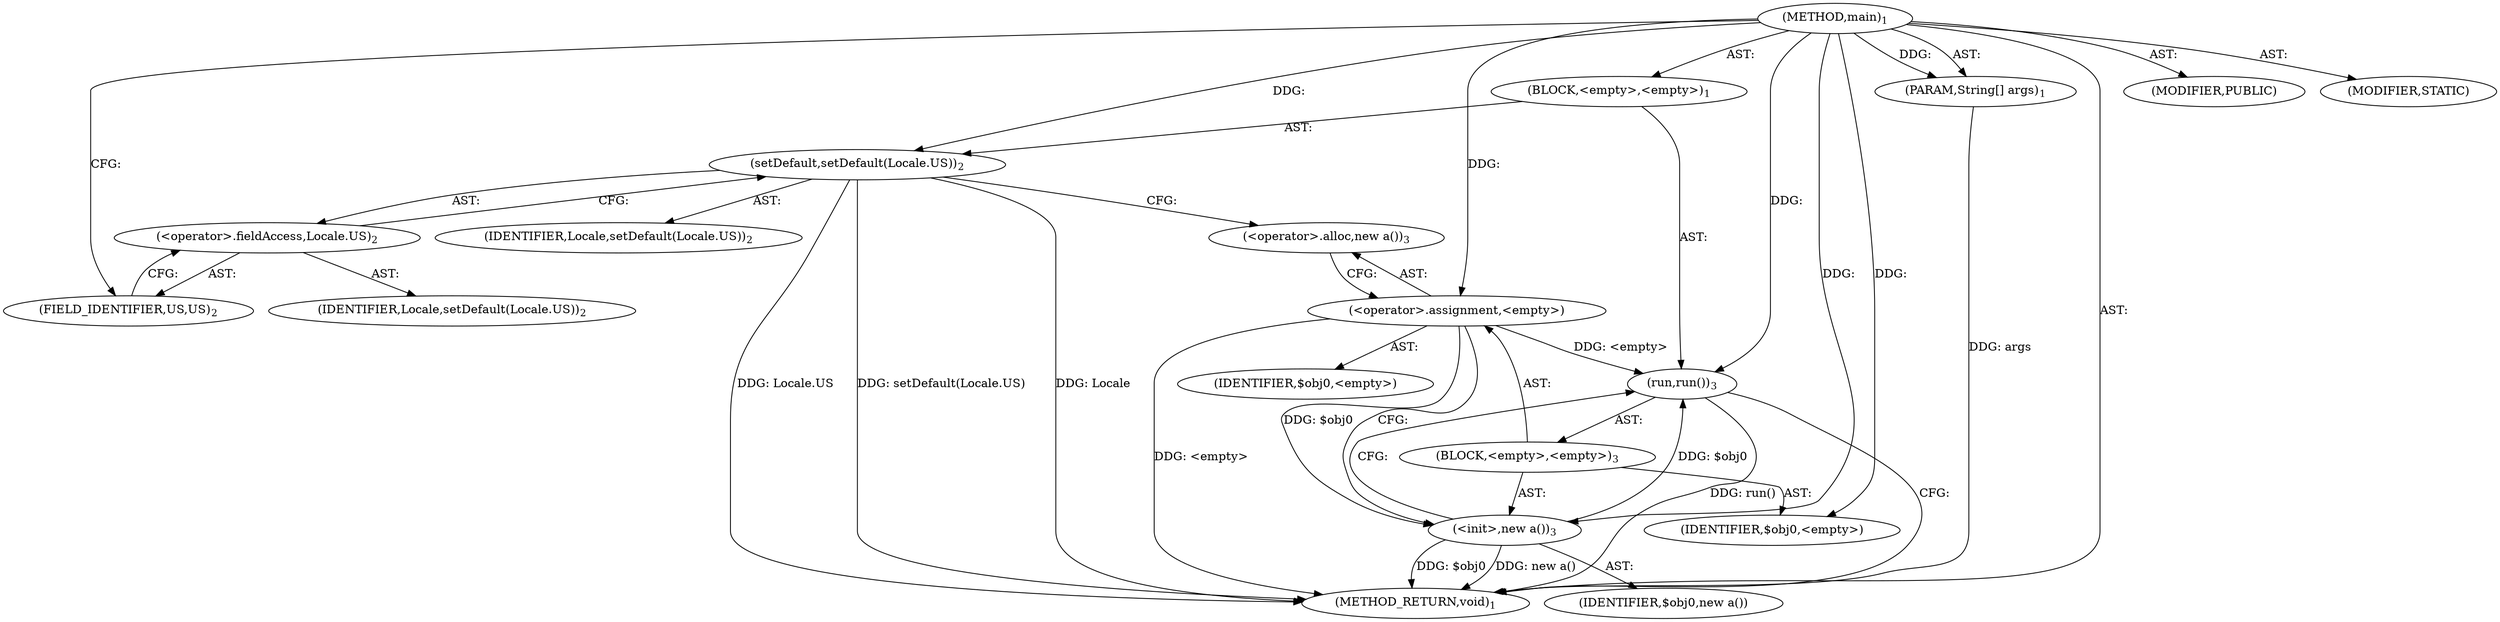 digraph "main" {  
"17" [label = <(METHOD,main)<SUB>1</SUB>> ]
"18" [label = <(PARAM,String[] args)<SUB>1</SUB>> ]
"19" [label = <(BLOCK,&lt;empty&gt;,&lt;empty&gt;)<SUB>1</SUB>> ]
"20" [label = <(setDefault,setDefault(Locale.US))<SUB>2</SUB>> ]
"21" [label = <(IDENTIFIER,Locale,setDefault(Locale.US))<SUB>2</SUB>> ]
"22" [label = <(&lt;operator&gt;.fieldAccess,Locale.US)<SUB>2</SUB>> ]
"23" [label = <(IDENTIFIER,Locale,setDefault(Locale.US))<SUB>2</SUB>> ]
"24" [label = <(FIELD_IDENTIFIER,US,US)<SUB>2</SUB>> ]
"25" [label = <(run,run())<SUB>3</SUB>> ]
"26" [label = <(BLOCK,&lt;empty&gt;,&lt;empty&gt;)<SUB>3</SUB>> ]
"27" [label = <(&lt;operator&gt;.assignment,&lt;empty&gt;)> ]
"28" [label = <(IDENTIFIER,$obj0,&lt;empty&gt;)> ]
"29" [label = <(&lt;operator&gt;.alloc,new a())<SUB>3</SUB>> ]
"30" [label = <(&lt;init&gt;,new a())<SUB>3</SUB>> ]
"31" [label = <(IDENTIFIER,$obj0,new a())> ]
"32" [label = <(IDENTIFIER,$obj0,&lt;empty&gt;)> ]
"33" [label = <(MODIFIER,PUBLIC)> ]
"34" [label = <(MODIFIER,STATIC)> ]
"35" [label = <(METHOD_RETURN,void)<SUB>1</SUB>> ]
  "17" -> "18"  [ label = "AST: "] 
  "17" -> "19"  [ label = "AST: "] 
  "17" -> "33"  [ label = "AST: "] 
  "17" -> "34"  [ label = "AST: "] 
  "17" -> "35"  [ label = "AST: "] 
  "19" -> "20"  [ label = "AST: "] 
  "19" -> "25"  [ label = "AST: "] 
  "20" -> "21"  [ label = "AST: "] 
  "20" -> "22"  [ label = "AST: "] 
  "22" -> "23"  [ label = "AST: "] 
  "22" -> "24"  [ label = "AST: "] 
  "25" -> "26"  [ label = "AST: "] 
  "26" -> "27"  [ label = "AST: "] 
  "26" -> "30"  [ label = "AST: "] 
  "26" -> "32"  [ label = "AST: "] 
  "27" -> "28"  [ label = "AST: "] 
  "27" -> "29"  [ label = "AST: "] 
  "30" -> "31"  [ label = "AST: "] 
  "20" -> "29"  [ label = "CFG: "] 
  "25" -> "35"  [ label = "CFG: "] 
  "22" -> "20"  [ label = "CFG: "] 
  "24" -> "22"  [ label = "CFG: "] 
  "27" -> "30"  [ label = "CFG: "] 
  "30" -> "25"  [ label = "CFG: "] 
  "29" -> "27"  [ label = "CFG: "] 
  "17" -> "24"  [ label = "CFG: "] 
  "18" -> "35"  [ label = "DDG: args"] 
  "20" -> "35"  [ label = "DDG: Locale"] 
  "20" -> "35"  [ label = "DDG: Locale.US"] 
  "20" -> "35"  [ label = "DDG: setDefault(Locale.US)"] 
  "27" -> "35"  [ label = "DDG: &lt;empty&gt;"] 
  "30" -> "35"  [ label = "DDG: $obj0"] 
  "30" -> "35"  [ label = "DDG: new a()"] 
  "25" -> "35"  [ label = "DDG: run()"] 
  "17" -> "18"  [ label = "DDG: "] 
  "17" -> "20"  [ label = "DDG: "] 
  "27" -> "25"  [ label = "DDG: &lt;empty&gt;"] 
  "30" -> "25"  [ label = "DDG: $obj0"] 
  "17" -> "25"  [ label = "DDG: "] 
  "17" -> "27"  [ label = "DDG: "] 
  "17" -> "32"  [ label = "DDG: "] 
  "27" -> "30"  [ label = "DDG: $obj0"] 
  "17" -> "30"  [ label = "DDG: "] 
}
